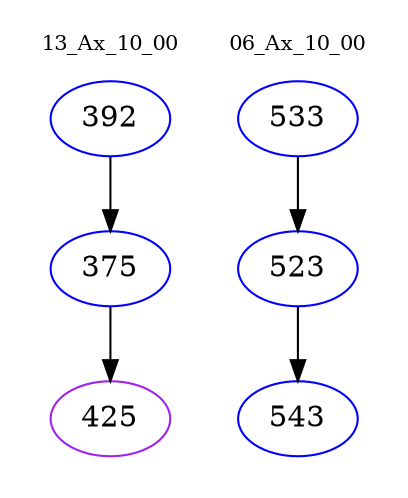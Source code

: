 digraph{
subgraph cluster_0 {
color = white
label = "13_Ax_10_00";
fontsize=10;
T0_392 [label="392", color="blue"]
T0_392 -> T0_375 [color="black"]
T0_375 [label="375", color="blue"]
T0_375 -> T0_425 [color="black"]
T0_425 [label="425", color="purple"]
}
subgraph cluster_1 {
color = white
label = "06_Ax_10_00";
fontsize=10;
T1_533 [label="533", color="blue"]
T1_533 -> T1_523 [color="black"]
T1_523 [label="523", color="blue"]
T1_523 -> T1_543 [color="black"]
T1_543 [label="543", color="blue"]
}
}
